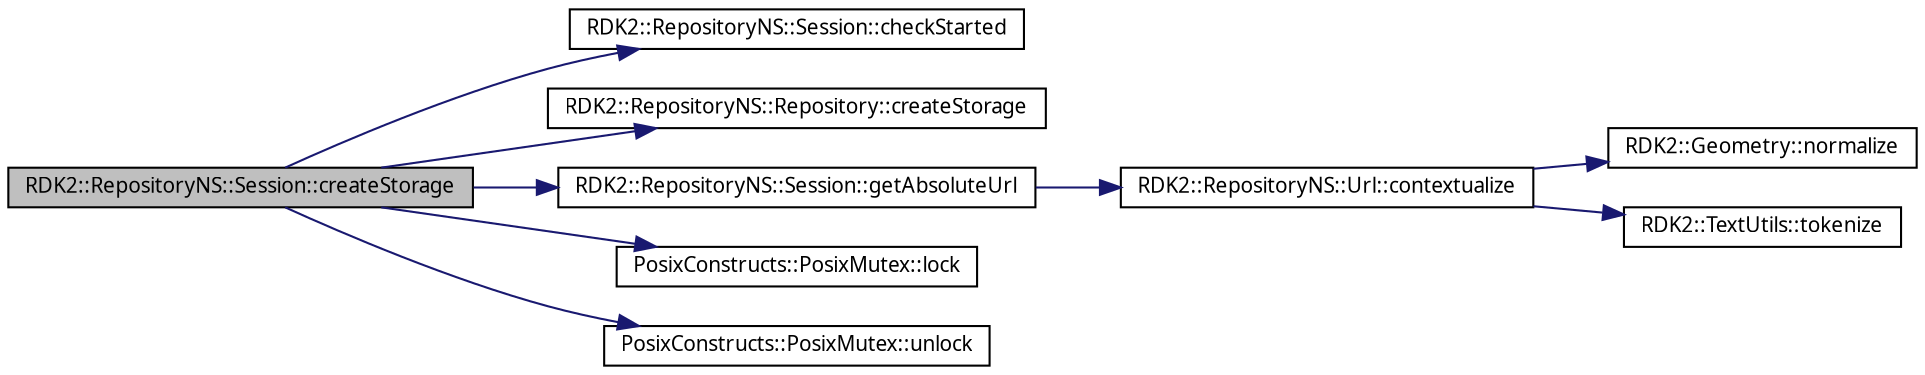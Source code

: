 digraph G
{
  edge [fontname="FreeSans.ttf",fontsize=10,labelfontname="FreeSans.ttf",labelfontsize=10];
  node [fontname="FreeSans.ttf",fontsize=10,shape=record];
  rankdir=LR;
  Node1 [label="RDK2::RepositoryNS::Session::createStorage",height=0.2,width=0.4,color="black", fillcolor="grey75", style="filled" fontcolor="black"];
  Node1 -> Node2 [color="midnightblue",fontsize=10,style="solid",fontname="FreeSans.ttf"];
  Node2 [label="RDK2::RepositoryNS::Session::checkStarted",height=0.2,width=0.4,color="black", fillcolor="white", style="filled",URL="$class_r_d_k2_1_1_repository_n_s_1_1_session.html#ff936230f47beed933e20e2d72252a8c"];
  Node1 -> Node3 [color="midnightblue",fontsize=10,style="solid",fontname="FreeSans.ttf"];
  Node3 [label="RDK2::RepositoryNS::Repository::createStorage",height=0.2,width=0.4,color="black", fillcolor="white", style="filled",URL="$class_r_d_k2_1_1_repository_n_s_1_1_repository.html#e351413b2d92399b16b453337175ce6e"];
  Node1 -> Node4 [color="midnightblue",fontsize=10,style="solid",fontname="FreeSans.ttf"];
  Node4 [label="RDK2::RepositoryNS::Session::getAbsoluteUrl",height=0.2,width=0.4,color="black", fillcolor="white", style="filled",URL="$class_r_d_k2_1_1_repository_n_s_1_1_session.html#21a63108c47a913e2714ce2bb0195788",tooltip="Get absolute url from (possibly relative)."];
  Node4 -> Node5 [color="midnightblue",fontsize=10,style="solid",fontname="FreeSans.ttf"];
  Node5 [label="RDK2::RepositoryNS::Url::contextualize",height=0.2,width=0.4,color="black", fillcolor="white", style="filled",URL="$class_r_d_k2_1_1_repository_n_s_1_1_url.html#fb560d1f59472ca8e87f7c6e02f8adf5",tooltip="Returns the url contextualized in the."];
  Node5 -> Node6 [color="midnightblue",fontsize=10,style="solid",fontname="FreeSans.ttf"];
  Node6 [label="RDK2::Geometry::normalize",height=0.2,width=0.4,color="black", fillcolor="white", style="filled",URL="$namespace_r_d_k2_1_1_geometry.html#b20ab681f69dc7c48fcab19862a7c106",tooltip="Normalizes an array, values in."];
  Node5 -> Node7 [color="midnightblue",fontsize=10,style="solid",fontname="FreeSans.ttf"];
  Node7 [label="RDK2::TextUtils::tokenize",height=0.2,width=0.4,color="black", fillcolor="white", style="filled",URL="$namespace_r_d_k2_1_1_text_utils.html#dfdd03fa173d2c6a8142b0cf14f374ce",tooltip="Tokenizes a string."];
  Node1 -> Node8 [color="midnightblue",fontsize=10,style="solid",fontname="FreeSans.ttf"];
  Node8 [label="PosixConstructs::PosixMutex::lock",height=0.2,width=0.4,color="black", fillcolor="white", style="filled",URL="$class_posix_constructs_1_1_posix_mutex.html#45e42845140324802a68a81ec1d9ee09"];
  Node1 -> Node9 [color="midnightblue",fontsize=10,style="solid",fontname="FreeSans.ttf"];
  Node9 [label="PosixConstructs::PosixMutex::unlock",height=0.2,width=0.4,color="black", fillcolor="white", style="filled",URL="$class_posix_constructs_1_1_posix_mutex.html#f735e71d6e450bfc520527f37fab8edc"];
}
